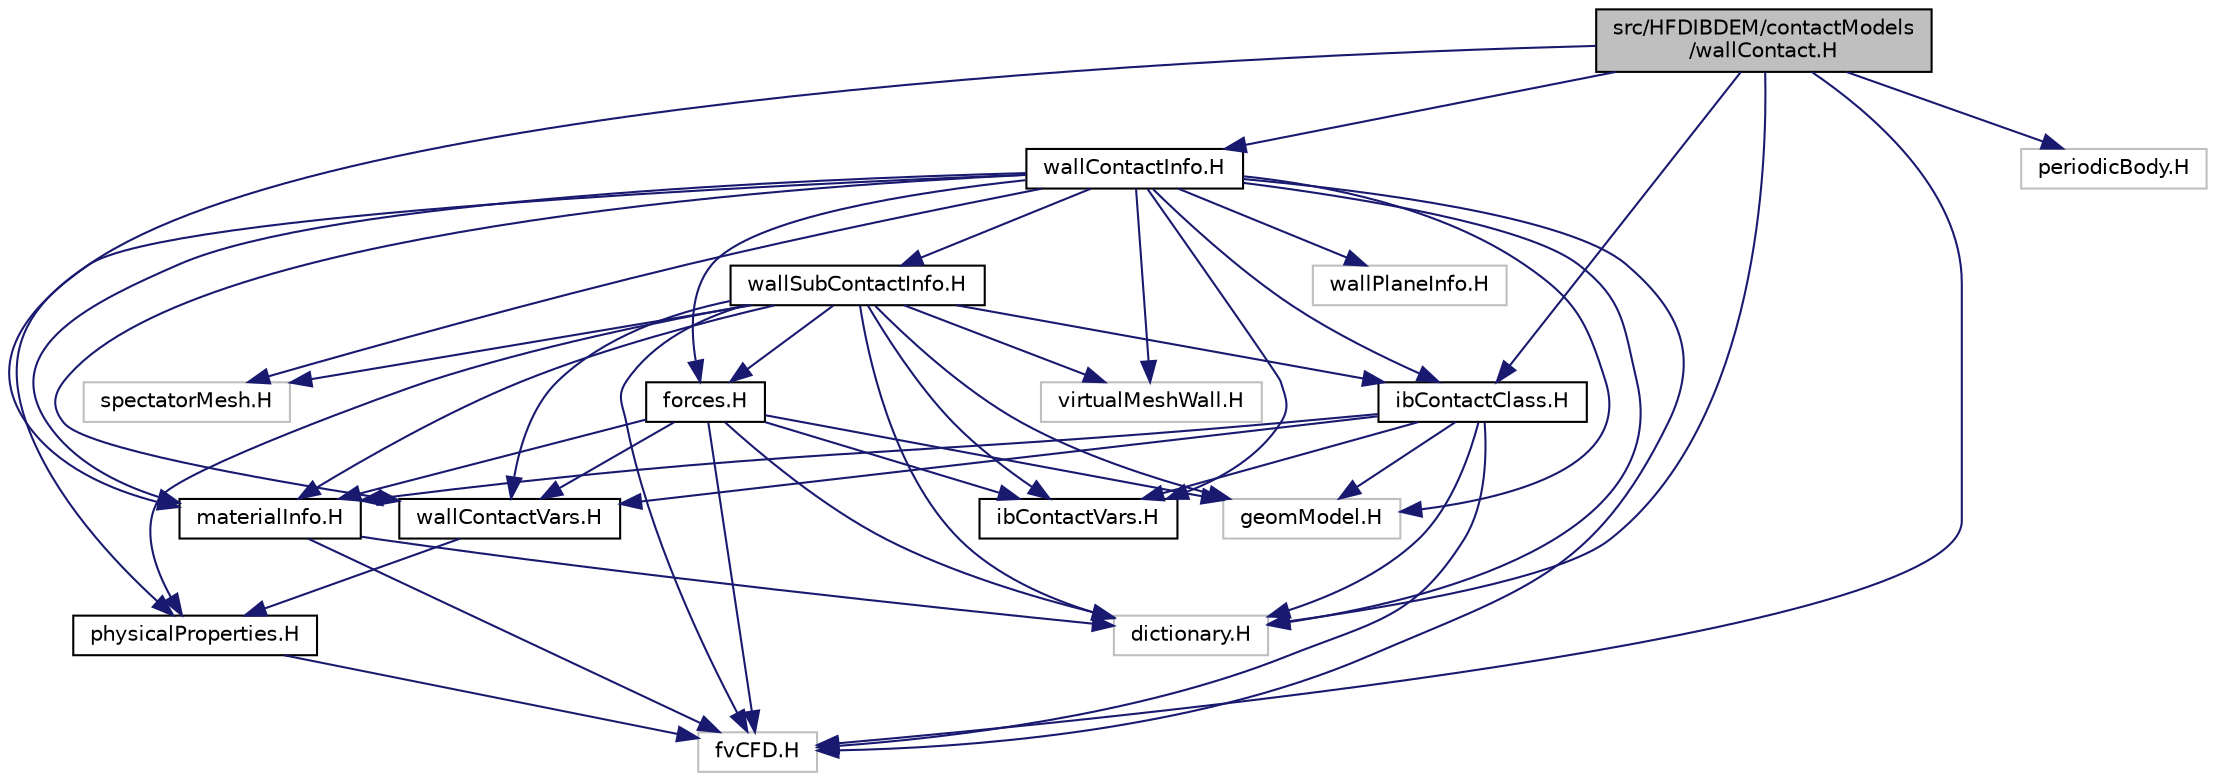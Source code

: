 digraph "src/HFDIBDEM/contactModels/wallContact.H"
{
 // LATEX_PDF_SIZE
  edge [fontname="Helvetica",fontsize="10",labelfontname="Helvetica",labelfontsize="10"];
  node [fontname="Helvetica",fontsize="10",shape=record];
  Node1 [label="src/HFDIBDEM/contactModels\l/wallContact.H",height=0.2,width=0.4,color="black", fillcolor="grey75", style="filled", fontcolor="black",tooltip=" "];
  Node1 -> Node2 [color="midnightblue",fontsize="10",style="solid"];
  Node2 [label="dictionary.H",height=0.2,width=0.4,color="grey75", fillcolor="white", style="filled",tooltip=" "];
  Node1 -> Node3 [color="midnightblue",fontsize="10",style="solid"];
  Node3 [label="fvCFD.H",height=0.2,width=0.4,color="grey75", fillcolor="white", style="filled",tooltip=" "];
  Node1 -> Node4 [color="midnightblue",fontsize="10",style="solid"];
  Node4 [label="ibContactClass.H",height=0.2,width=0.4,color="black", fillcolor="white", style="filled",URL="$contactModels_2ibContactClass_8H.html",tooltip=" "];
  Node4 -> Node2 [color="midnightblue",fontsize="10",style="solid"];
  Node4 -> Node3 [color="midnightblue",fontsize="10",style="solid"];
  Node4 -> Node5 [color="midnightblue",fontsize="10",style="solid"];
  Node5 [label="geomModel.H",height=0.2,width=0.4,color="grey75", fillcolor="white", style="filled",tooltip=" "];
  Node4 -> Node6 [color="midnightblue",fontsize="10",style="solid"];
  Node6 [label="ibContactVars.H",height=0.2,width=0.4,color="black", fillcolor="white", style="filled",URL="$contactModels_2ibContactVars_8H.html",tooltip=" "];
  Node4 -> Node7 [color="midnightblue",fontsize="10",style="solid"];
  Node7 [label="wallContactVars.H",height=0.2,width=0.4,color="black", fillcolor="white", style="filled",URL="$contactModels_2wallContactVars_8H.html",tooltip=" "];
  Node7 -> Node8 [color="midnightblue",fontsize="10",style="solid"];
  Node8 [label="physicalProperties.H",height=0.2,width=0.4,color="black", fillcolor="white", style="filled",URL="$contactModels_2physicalProperties_8H.html",tooltip=" "];
  Node8 -> Node3 [color="midnightblue",fontsize="10",style="solid"];
  Node4 -> Node9 [color="midnightblue",fontsize="10",style="solid"];
  Node9 [label="materialInfo.H",height=0.2,width=0.4,color="black", fillcolor="white", style="filled",URL="$contactModels_2materialInfo_8H.html",tooltip=" "];
  Node9 -> Node2 [color="midnightblue",fontsize="10",style="solid"];
  Node9 -> Node3 [color="midnightblue",fontsize="10",style="solid"];
  Node1 -> Node9 [color="midnightblue",fontsize="10",style="solid"];
  Node1 -> Node10 [color="midnightblue",fontsize="10",style="solid"];
  Node10 [label="wallContactInfo.H",height=0.2,width=0.4,color="black", fillcolor="white", style="filled",URL="$contactModels_2wallContactInfo_8H.html",tooltip=" "];
  Node10 -> Node2 [color="midnightblue",fontsize="10",style="solid"];
  Node10 -> Node3 [color="midnightblue",fontsize="10",style="solid"];
  Node10 -> Node5 [color="midnightblue",fontsize="10",style="solid"];
  Node10 -> Node6 [color="midnightblue",fontsize="10",style="solid"];
  Node10 -> Node4 [color="midnightblue",fontsize="10",style="solid"];
  Node10 -> Node7 [color="midnightblue",fontsize="10",style="solid"];
  Node10 -> Node9 [color="midnightblue",fontsize="10",style="solid"];
  Node10 -> Node8 [color="midnightblue",fontsize="10",style="solid"];
  Node10 -> Node11 [color="midnightblue",fontsize="10",style="solid"];
  Node11 [label="forces.H",height=0.2,width=0.4,color="black", fillcolor="white", style="filled",URL="$contactModels_2forces_8H.html",tooltip=" "];
  Node11 -> Node2 [color="midnightblue",fontsize="10",style="solid"];
  Node11 -> Node3 [color="midnightblue",fontsize="10",style="solid"];
  Node11 -> Node5 [color="midnightblue",fontsize="10",style="solid"];
  Node11 -> Node6 [color="midnightblue",fontsize="10",style="solid"];
  Node11 -> Node7 [color="midnightblue",fontsize="10",style="solid"];
  Node11 -> Node9 [color="midnightblue",fontsize="10",style="solid"];
  Node10 -> Node12 [color="midnightblue",fontsize="10",style="solid"];
  Node12 [label="spectatorMesh.H",height=0.2,width=0.4,color="grey75", fillcolor="white", style="filled",tooltip=" "];
  Node10 -> Node13 [color="midnightblue",fontsize="10",style="solid"];
  Node13 [label="virtualMeshWall.H",height=0.2,width=0.4,color="grey75", fillcolor="white", style="filled",tooltip=" "];
  Node10 -> Node14 [color="midnightblue",fontsize="10",style="solid"];
  Node14 [label="wallSubContactInfo.H",height=0.2,width=0.4,color="black", fillcolor="white", style="filled",URL="$contactModels_2wallSubContactInfo_8H.html",tooltip=" "];
  Node14 -> Node2 [color="midnightblue",fontsize="10",style="solid"];
  Node14 -> Node3 [color="midnightblue",fontsize="10",style="solid"];
  Node14 -> Node5 [color="midnightblue",fontsize="10",style="solid"];
  Node14 -> Node6 [color="midnightblue",fontsize="10",style="solid"];
  Node14 -> Node4 [color="midnightblue",fontsize="10",style="solid"];
  Node14 -> Node7 [color="midnightblue",fontsize="10",style="solid"];
  Node14 -> Node9 [color="midnightblue",fontsize="10",style="solid"];
  Node14 -> Node8 [color="midnightblue",fontsize="10",style="solid"];
  Node14 -> Node11 [color="midnightblue",fontsize="10",style="solid"];
  Node14 -> Node12 [color="midnightblue",fontsize="10",style="solid"];
  Node14 -> Node13 [color="midnightblue",fontsize="10",style="solid"];
  Node10 -> Node15 [color="midnightblue",fontsize="10",style="solid"];
  Node15 [label="wallPlaneInfo.H",height=0.2,width=0.4,color="grey75", fillcolor="white", style="filled",tooltip=" "];
  Node1 -> Node16 [color="midnightblue",fontsize="10",style="solid"];
  Node16 [label="periodicBody.H",height=0.2,width=0.4,color="grey75", fillcolor="white", style="filled",tooltip=" "];
}
